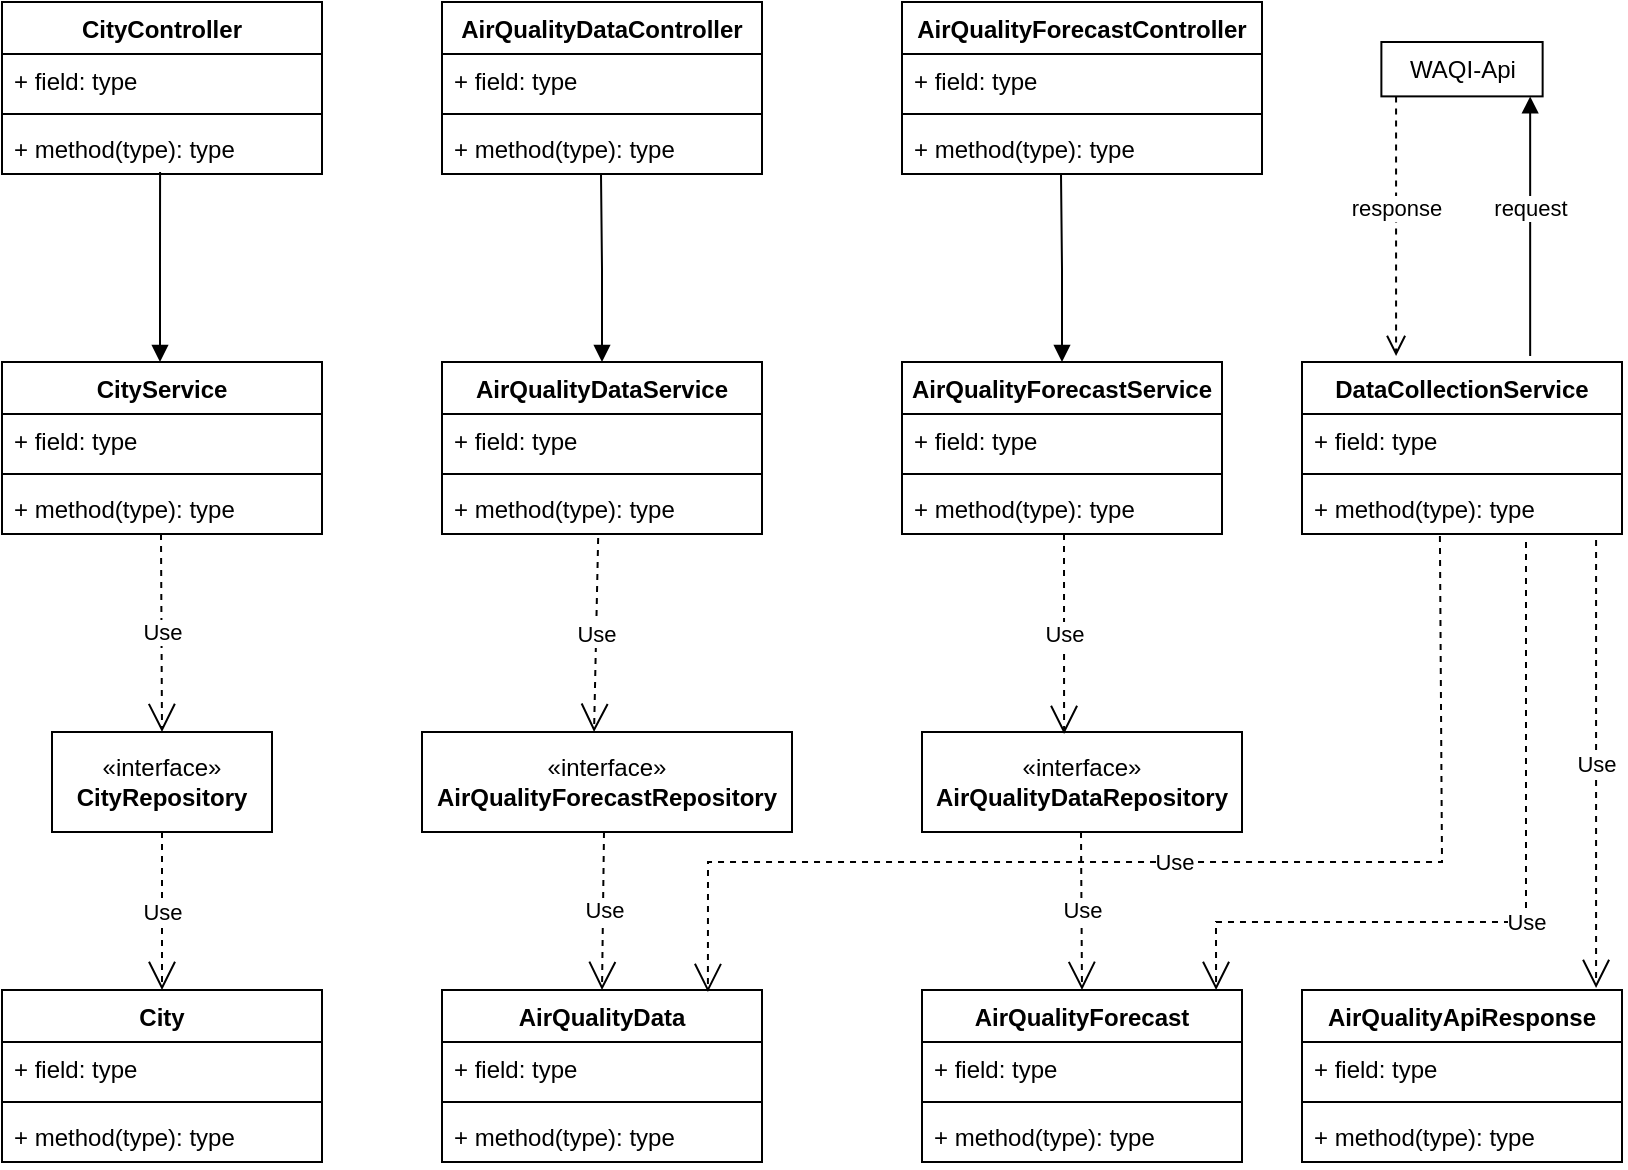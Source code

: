 <mxfile version="23.0.2" type="device">
  <diagram name="Page-1" id="no8jkM7QutlQlsoZRPf8">
    <mxGraphModel dx="796" dy="724" grid="1" gridSize="10" guides="1" tooltips="1" connect="1" arrows="1" fold="1" page="1" pageScale="1" pageWidth="850" pageHeight="1100" math="0" shadow="0">
      <root>
        <mxCell id="0" />
        <mxCell id="1" parent="0" />
        <mxCell id="9ZeSZM7otfg3S4Ea9CT4-1" value="City" style="swimlane;fontStyle=1;align=center;verticalAlign=top;childLayout=stackLayout;horizontal=1;startSize=26;horizontalStack=0;resizeParent=1;resizeParentMax=0;resizeLast=0;collapsible=1;marginBottom=0;whiteSpace=wrap;html=1;" parent="1" vertex="1">
          <mxGeometry x="20" y="654" width="160" height="86" as="geometry" />
        </mxCell>
        <mxCell id="9ZeSZM7otfg3S4Ea9CT4-2" value="+ field: type" style="text;strokeColor=none;fillColor=none;align=left;verticalAlign=top;spacingLeft=4;spacingRight=4;overflow=hidden;rotatable=0;points=[[0,0.5],[1,0.5]];portConstraint=eastwest;whiteSpace=wrap;html=1;" parent="9ZeSZM7otfg3S4Ea9CT4-1" vertex="1">
          <mxGeometry y="26" width="160" height="26" as="geometry" />
        </mxCell>
        <mxCell id="9ZeSZM7otfg3S4Ea9CT4-3" value="" style="line;strokeWidth=1;fillColor=none;align=left;verticalAlign=middle;spacingTop=-1;spacingLeft=3;spacingRight=3;rotatable=0;labelPosition=right;points=[];portConstraint=eastwest;strokeColor=inherit;" parent="9ZeSZM7otfg3S4Ea9CT4-1" vertex="1">
          <mxGeometry y="52" width="160" height="8" as="geometry" />
        </mxCell>
        <mxCell id="9ZeSZM7otfg3S4Ea9CT4-4" value="+ method(type): type" style="text;strokeColor=none;fillColor=none;align=left;verticalAlign=top;spacingLeft=4;spacingRight=4;overflow=hidden;rotatable=0;points=[[0,0.5],[1,0.5]];portConstraint=eastwest;whiteSpace=wrap;html=1;" parent="9ZeSZM7otfg3S4Ea9CT4-1" vertex="1">
          <mxGeometry y="60" width="160" height="26" as="geometry" />
        </mxCell>
        <mxCell id="jOnIbuzmhNwvwTyHsU3S-1" value="AirQualityData" style="swimlane;fontStyle=1;align=center;verticalAlign=top;childLayout=stackLayout;horizontal=1;startSize=26;horizontalStack=0;resizeParent=1;resizeParentMax=0;resizeLast=0;collapsible=1;marginBottom=0;whiteSpace=wrap;html=1;" vertex="1" parent="1">
          <mxGeometry x="240" y="654" width="160" height="86" as="geometry" />
        </mxCell>
        <mxCell id="jOnIbuzmhNwvwTyHsU3S-2" value="+ field: type" style="text;strokeColor=none;fillColor=none;align=left;verticalAlign=top;spacingLeft=4;spacingRight=4;overflow=hidden;rotatable=0;points=[[0,0.5],[1,0.5]];portConstraint=eastwest;whiteSpace=wrap;html=1;" vertex="1" parent="jOnIbuzmhNwvwTyHsU3S-1">
          <mxGeometry y="26" width="160" height="26" as="geometry" />
        </mxCell>
        <mxCell id="jOnIbuzmhNwvwTyHsU3S-3" value="" style="line;strokeWidth=1;fillColor=none;align=left;verticalAlign=middle;spacingTop=-1;spacingLeft=3;spacingRight=3;rotatable=0;labelPosition=right;points=[];portConstraint=eastwest;strokeColor=inherit;" vertex="1" parent="jOnIbuzmhNwvwTyHsU3S-1">
          <mxGeometry y="52" width="160" height="8" as="geometry" />
        </mxCell>
        <mxCell id="jOnIbuzmhNwvwTyHsU3S-4" value="+ method(type): type" style="text;strokeColor=none;fillColor=none;align=left;verticalAlign=top;spacingLeft=4;spacingRight=4;overflow=hidden;rotatable=0;points=[[0,0.5],[1,0.5]];portConstraint=eastwest;whiteSpace=wrap;html=1;" vertex="1" parent="jOnIbuzmhNwvwTyHsU3S-1">
          <mxGeometry y="60" width="160" height="26" as="geometry" />
        </mxCell>
        <mxCell id="jOnIbuzmhNwvwTyHsU3S-5" value="AirQualityForecast" style="swimlane;fontStyle=1;align=center;verticalAlign=top;childLayout=stackLayout;horizontal=1;startSize=26;horizontalStack=0;resizeParent=1;resizeParentMax=0;resizeLast=0;collapsible=1;marginBottom=0;whiteSpace=wrap;html=1;" vertex="1" parent="1">
          <mxGeometry x="480" y="654" width="160" height="86" as="geometry" />
        </mxCell>
        <mxCell id="jOnIbuzmhNwvwTyHsU3S-6" value="+ field: type" style="text;strokeColor=none;fillColor=none;align=left;verticalAlign=top;spacingLeft=4;spacingRight=4;overflow=hidden;rotatable=0;points=[[0,0.5],[1,0.5]];portConstraint=eastwest;whiteSpace=wrap;html=1;" vertex="1" parent="jOnIbuzmhNwvwTyHsU3S-5">
          <mxGeometry y="26" width="160" height="26" as="geometry" />
        </mxCell>
        <mxCell id="jOnIbuzmhNwvwTyHsU3S-7" value="" style="line;strokeWidth=1;fillColor=none;align=left;verticalAlign=middle;spacingTop=-1;spacingLeft=3;spacingRight=3;rotatable=0;labelPosition=right;points=[];portConstraint=eastwest;strokeColor=inherit;" vertex="1" parent="jOnIbuzmhNwvwTyHsU3S-5">
          <mxGeometry y="52" width="160" height="8" as="geometry" />
        </mxCell>
        <mxCell id="jOnIbuzmhNwvwTyHsU3S-8" value="+ method(type): type" style="text;strokeColor=none;fillColor=none;align=left;verticalAlign=top;spacingLeft=4;spacingRight=4;overflow=hidden;rotatable=0;points=[[0,0.5],[1,0.5]];portConstraint=eastwest;whiteSpace=wrap;html=1;" vertex="1" parent="jOnIbuzmhNwvwTyHsU3S-5">
          <mxGeometry y="60" width="160" height="26" as="geometry" />
        </mxCell>
        <mxCell id="jOnIbuzmhNwvwTyHsU3S-9" value="AirQualityDataService" style="swimlane;fontStyle=1;align=center;verticalAlign=top;childLayout=stackLayout;horizontal=1;startSize=26;horizontalStack=0;resizeParent=1;resizeParentMax=0;resizeLast=0;collapsible=1;marginBottom=0;whiteSpace=wrap;html=1;" vertex="1" parent="1">
          <mxGeometry x="240" y="340" width="160" height="86" as="geometry" />
        </mxCell>
        <mxCell id="jOnIbuzmhNwvwTyHsU3S-10" value="+ field: type" style="text;strokeColor=none;fillColor=none;align=left;verticalAlign=top;spacingLeft=4;spacingRight=4;overflow=hidden;rotatable=0;points=[[0,0.5],[1,0.5]];portConstraint=eastwest;whiteSpace=wrap;html=1;" vertex="1" parent="jOnIbuzmhNwvwTyHsU3S-9">
          <mxGeometry y="26" width="160" height="26" as="geometry" />
        </mxCell>
        <mxCell id="jOnIbuzmhNwvwTyHsU3S-11" value="" style="line;strokeWidth=1;fillColor=none;align=left;verticalAlign=middle;spacingTop=-1;spacingLeft=3;spacingRight=3;rotatable=0;labelPosition=right;points=[];portConstraint=eastwest;strokeColor=inherit;" vertex="1" parent="jOnIbuzmhNwvwTyHsU3S-9">
          <mxGeometry y="52" width="160" height="8" as="geometry" />
        </mxCell>
        <mxCell id="jOnIbuzmhNwvwTyHsU3S-12" value="+ method(type): type" style="text;strokeColor=none;fillColor=none;align=left;verticalAlign=top;spacingLeft=4;spacingRight=4;overflow=hidden;rotatable=0;points=[[0,0.5],[1,0.5]];portConstraint=eastwest;whiteSpace=wrap;html=1;" vertex="1" parent="jOnIbuzmhNwvwTyHsU3S-9">
          <mxGeometry y="60" width="160" height="26" as="geometry" />
        </mxCell>
        <mxCell id="jOnIbuzmhNwvwTyHsU3S-13" value="CityService" style="swimlane;fontStyle=1;align=center;verticalAlign=top;childLayout=stackLayout;horizontal=1;startSize=26;horizontalStack=0;resizeParent=1;resizeParentMax=0;resizeLast=0;collapsible=1;marginBottom=0;whiteSpace=wrap;html=1;" vertex="1" parent="1">
          <mxGeometry x="20" y="340" width="160" height="86" as="geometry" />
        </mxCell>
        <mxCell id="jOnIbuzmhNwvwTyHsU3S-14" value="+ field: type" style="text;strokeColor=none;fillColor=none;align=left;verticalAlign=top;spacingLeft=4;spacingRight=4;overflow=hidden;rotatable=0;points=[[0,0.5],[1,0.5]];portConstraint=eastwest;whiteSpace=wrap;html=1;" vertex="1" parent="jOnIbuzmhNwvwTyHsU3S-13">
          <mxGeometry y="26" width="160" height="26" as="geometry" />
        </mxCell>
        <mxCell id="jOnIbuzmhNwvwTyHsU3S-15" value="" style="line;strokeWidth=1;fillColor=none;align=left;verticalAlign=middle;spacingTop=-1;spacingLeft=3;spacingRight=3;rotatable=0;labelPosition=right;points=[];portConstraint=eastwest;strokeColor=inherit;" vertex="1" parent="jOnIbuzmhNwvwTyHsU3S-13">
          <mxGeometry y="52" width="160" height="8" as="geometry" />
        </mxCell>
        <mxCell id="jOnIbuzmhNwvwTyHsU3S-16" value="+ method(type): type" style="text;strokeColor=none;fillColor=none;align=left;verticalAlign=top;spacingLeft=4;spacingRight=4;overflow=hidden;rotatable=0;points=[[0,0.5],[1,0.5]];portConstraint=eastwest;whiteSpace=wrap;html=1;" vertex="1" parent="jOnIbuzmhNwvwTyHsU3S-13">
          <mxGeometry y="60" width="160" height="26" as="geometry" />
        </mxCell>
        <mxCell id="jOnIbuzmhNwvwTyHsU3S-17" value="AirQualityForecastService" style="swimlane;fontStyle=1;align=center;verticalAlign=top;childLayout=stackLayout;horizontal=1;startSize=26;horizontalStack=0;resizeParent=1;resizeParentMax=0;resizeLast=0;collapsible=1;marginBottom=0;whiteSpace=wrap;html=1;" vertex="1" parent="1">
          <mxGeometry x="470" y="340" width="160" height="86" as="geometry" />
        </mxCell>
        <mxCell id="jOnIbuzmhNwvwTyHsU3S-18" value="+ field: type" style="text;strokeColor=none;fillColor=none;align=left;verticalAlign=top;spacingLeft=4;spacingRight=4;overflow=hidden;rotatable=0;points=[[0,0.5],[1,0.5]];portConstraint=eastwest;whiteSpace=wrap;html=1;" vertex="1" parent="jOnIbuzmhNwvwTyHsU3S-17">
          <mxGeometry y="26" width="160" height="26" as="geometry" />
        </mxCell>
        <mxCell id="jOnIbuzmhNwvwTyHsU3S-19" value="" style="line;strokeWidth=1;fillColor=none;align=left;verticalAlign=middle;spacingTop=-1;spacingLeft=3;spacingRight=3;rotatable=0;labelPosition=right;points=[];portConstraint=eastwest;strokeColor=inherit;" vertex="1" parent="jOnIbuzmhNwvwTyHsU3S-17">
          <mxGeometry y="52" width="160" height="8" as="geometry" />
        </mxCell>
        <mxCell id="jOnIbuzmhNwvwTyHsU3S-20" value="+ method(type): type" style="text;strokeColor=none;fillColor=none;align=left;verticalAlign=top;spacingLeft=4;spacingRight=4;overflow=hidden;rotatable=0;points=[[0,0.5],[1,0.5]];portConstraint=eastwest;whiteSpace=wrap;html=1;" vertex="1" parent="jOnIbuzmhNwvwTyHsU3S-17">
          <mxGeometry y="60" width="160" height="26" as="geometry" />
        </mxCell>
        <mxCell id="jOnIbuzmhNwvwTyHsU3S-21" value="AirQualityDataController" style="swimlane;fontStyle=1;align=center;verticalAlign=top;childLayout=stackLayout;horizontal=1;startSize=26;horizontalStack=0;resizeParent=1;resizeParentMax=0;resizeLast=0;collapsible=1;marginBottom=0;whiteSpace=wrap;html=1;" vertex="1" parent="1">
          <mxGeometry x="240" y="160" width="160" height="86" as="geometry" />
        </mxCell>
        <mxCell id="jOnIbuzmhNwvwTyHsU3S-22" value="+ field: type" style="text;strokeColor=none;fillColor=none;align=left;verticalAlign=top;spacingLeft=4;spacingRight=4;overflow=hidden;rotatable=0;points=[[0,0.5],[1,0.5]];portConstraint=eastwest;whiteSpace=wrap;html=1;" vertex="1" parent="jOnIbuzmhNwvwTyHsU3S-21">
          <mxGeometry y="26" width="160" height="26" as="geometry" />
        </mxCell>
        <mxCell id="jOnIbuzmhNwvwTyHsU3S-23" value="" style="line;strokeWidth=1;fillColor=none;align=left;verticalAlign=middle;spacingTop=-1;spacingLeft=3;spacingRight=3;rotatable=0;labelPosition=right;points=[];portConstraint=eastwest;strokeColor=inherit;" vertex="1" parent="jOnIbuzmhNwvwTyHsU3S-21">
          <mxGeometry y="52" width="160" height="8" as="geometry" />
        </mxCell>
        <mxCell id="jOnIbuzmhNwvwTyHsU3S-24" value="+ method(type): type" style="text;strokeColor=none;fillColor=none;align=left;verticalAlign=top;spacingLeft=4;spacingRight=4;overflow=hidden;rotatable=0;points=[[0,0.5],[1,0.5]];portConstraint=eastwest;whiteSpace=wrap;html=1;" vertex="1" parent="jOnIbuzmhNwvwTyHsU3S-21">
          <mxGeometry y="60" width="160" height="26" as="geometry" />
        </mxCell>
        <mxCell id="jOnIbuzmhNwvwTyHsU3S-25" value="AirQualityForecastController" style="swimlane;fontStyle=1;align=center;verticalAlign=top;childLayout=stackLayout;horizontal=1;startSize=26;horizontalStack=0;resizeParent=1;resizeParentMax=0;resizeLast=0;collapsible=1;marginBottom=0;whiteSpace=wrap;html=1;" vertex="1" parent="1">
          <mxGeometry x="470" y="160" width="180" height="86" as="geometry" />
        </mxCell>
        <mxCell id="jOnIbuzmhNwvwTyHsU3S-26" value="+ field: type" style="text;strokeColor=none;fillColor=none;align=left;verticalAlign=top;spacingLeft=4;spacingRight=4;overflow=hidden;rotatable=0;points=[[0,0.5],[1,0.5]];portConstraint=eastwest;whiteSpace=wrap;html=1;" vertex="1" parent="jOnIbuzmhNwvwTyHsU3S-25">
          <mxGeometry y="26" width="180" height="26" as="geometry" />
        </mxCell>
        <mxCell id="jOnIbuzmhNwvwTyHsU3S-27" value="" style="line;strokeWidth=1;fillColor=none;align=left;verticalAlign=middle;spacingTop=-1;spacingLeft=3;spacingRight=3;rotatable=0;labelPosition=right;points=[];portConstraint=eastwest;strokeColor=inherit;" vertex="1" parent="jOnIbuzmhNwvwTyHsU3S-25">
          <mxGeometry y="52" width="180" height="8" as="geometry" />
        </mxCell>
        <mxCell id="jOnIbuzmhNwvwTyHsU3S-28" value="+ method(type): type" style="text;strokeColor=none;fillColor=none;align=left;verticalAlign=top;spacingLeft=4;spacingRight=4;overflow=hidden;rotatable=0;points=[[0,0.5],[1,0.5]];portConstraint=eastwest;whiteSpace=wrap;html=1;" vertex="1" parent="jOnIbuzmhNwvwTyHsU3S-25">
          <mxGeometry y="60" width="180" height="26" as="geometry" />
        </mxCell>
        <mxCell id="jOnIbuzmhNwvwTyHsU3S-29" value="CityController" style="swimlane;fontStyle=1;align=center;verticalAlign=top;childLayout=stackLayout;horizontal=1;startSize=26;horizontalStack=0;resizeParent=1;resizeParentMax=0;resizeLast=0;collapsible=1;marginBottom=0;whiteSpace=wrap;html=1;" vertex="1" parent="1">
          <mxGeometry x="20" y="160" width="160" height="86" as="geometry" />
        </mxCell>
        <mxCell id="jOnIbuzmhNwvwTyHsU3S-30" value="+ field: type" style="text;strokeColor=none;fillColor=none;align=left;verticalAlign=top;spacingLeft=4;spacingRight=4;overflow=hidden;rotatable=0;points=[[0,0.5],[1,0.5]];portConstraint=eastwest;whiteSpace=wrap;html=1;" vertex="1" parent="jOnIbuzmhNwvwTyHsU3S-29">
          <mxGeometry y="26" width="160" height="26" as="geometry" />
        </mxCell>
        <mxCell id="jOnIbuzmhNwvwTyHsU3S-31" value="" style="line;strokeWidth=1;fillColor=none;align=left;verticalAlign=middle;spacingTop=-1;spacingLeft=3;spacingRight=3;rotatable=0;labelPosition=right;points=[];portConstraint=eastwest;strokeColor=inherit;" vertex="1" parent="jOnIbuzmhNwvwTyHsU3S-29">
          <mxGeometry y="52" width="160" height="8" as="geometry" />
        </mxCell>
        <mxCell id="jOnIbuzmhNwvwTyHsU3S-32" value="+ method(type): type" style="text;strokeColor=none;fillColor=none;align=left;verticalAlign=top;spacingLeft=4;spacingRight=4;overflow=hidden;rotatable=0;points=[[0,0.5],[1,0.5]];portConstraint=eastwest;whiteSpace=wrap;html=1;" vertex="1" parent="jOnIbuzmhNwvwTyHsU3S-29">
          <mxGeometry y="60" width="160" height="26" as="geometry" />
        </mxCell>
        <mxCell id="jOnIbuzmhNwvwTyHsU3S-33" value="" style="endArrow=block;endFill=1;html=1;edgeStyle=orthogonalEdgeStyle;align=left;verticalAlign=top;rounded=0;exitX=0.494;exitY=0.962;exitDx=0;exitDy=0;exitPerimeter=0;" edge="1" parent="1" source="jOnIbuzmhNwvwTyHsU3S-32">
          <mxGeometry x="-1" relative="1" as="geometry">
            <mxPoint x="340" y="520" as="sourcePoint" />
            <mxPoint x="99" y="340" as="targetPoint" />
            <mxPoint as="offset" />
          </mxGeometry>
        </mxCell>
        <mxCell id="jOnIbuzmhNwvwTyHsU3S-37" value="" style="endArrow=block;endFill=1;html=1;edgeStyle=orthogonalEdgeStyle;align=left;verticalAlign=top;rounded=0;exitX=0.494;exitY=0.962;exitDx=0;exitDy=0;exitPerimeter=0;" edge="1" parent="1">
          <mxGeometry x="-1" relative="1" as="geometry">
            <mxPoint x="319.5" y="246" as="sourcePoint" />
            <mxPoint x="320" y="340" as="targetPoint" />
            <mxPoint as="offset" />
          </mxGeometry>
        </mxCell>
        <mxCell id="jOnIbuzmhNwvwTyHsU3S-40" value="" style="endArrow=block;endFill=1;html=1;edgeStyle=orthogonalEdgeStyle;align=left;verticalAlign=top;rounded=0;exitX=0.494;exitY=0.962;exitDx=0;exitDy=0;exitPerimeter=0;" edge="1" parent="1">
          <mxGeometry x="-1" relative="1" as="geometry">
            <mxPoint x="549.5" y="246" as="sourcePoint" />
            <mxPoint x="550" y="340" as="targetPoint" />
            <mxPoint as="offset" />
          </mxGeometry>
        </mxCell>
        <mxCell id="jOnIbuzmhNwvwTyHsU3S-41" value="«interface»&lt;br&gt;&lt;b&gt;CityRepository&lt;/b&gt;" style="html=1;whiteSpace=wrap;" vertex="1" parent="1">
          <mxGeometry x="45" y="525" width="110" height="50" as="geometry" />
        </mxCell>
        <mxCell id="jOnIbuzmhNwvwTyHsU3S-42" value="«interface»&lt;br&gt;&lt;b&gt;AirQualityForecastRepository&lt;/b&gt;" style="html=1;whiteSpace=wrap;" vertex="1" parent="1">
          <mxGeometry x="230" y="525" width="185" height="50" as="geometry" />
        </mxCell>
        <mxCell id="jOnIbuzmhNwvwTyHsU3S-43" value="«interface»&lt;br&gt;&lt;b&gt;AirQualityDataRepository&lt;/b&gt;" style="html=1;whiteSpace=wrap;" vertex="1" parent="1">
          <mxGeometry x="480" y="525" width="160" height="50" as="geometry" />
        </mxCell>
        <mxCell id="jOnIbuzmhNwvwTyHsU3S-44" value="Use" style="endArrow=open;endSize=12;dashed=1;html=1;rounded=0;exitX=0.488;exitY=1.077;exitDx=0;exitDy=0;exitPerimeter=0;entryX=0.465;entryY=0;entryDx=0;entryDy=0;entryPerimeter=0;" edge="1" parent="1" source="jOnIbuzmhNwvwTyHsU3S-12" target="jOnIbuzmhNwvwTyHsU3S-42">
          <mxGeometry width="160" relative="1" as="geometry">
            <mxPoint x="340" y="520" as="sourcePoint" />
            <mxPoint x="318" y="520" as="targetPoint" />
          </mxGeometry>
        </mxCell>
        <mxCell id="jOnIbuzmhNwvwTyHsU3S-46" value="Use" style="endArrow=open;endSize=12;dashed=1;html=1;rounded=0;exitX=0.5;exitY=1;exitDx=0;exitDy=0;entryX=0.5;entryY=0;entryDx=0;entryDy=0;" edge="1" parent="1" source="jOnIbuzmhNwvwTyHsU3S-41" target="9ZeSZM7otfg3S4Ea9CT4-1">
          <mxGeometry width="160" relative="1" as="geometry">
            <mxPoint x="90" y="600" as="sourcePoint" />
            <mxPoint x="100" y="650" as="targetPoint" />
          </mxGeometry>
        </mxCell>
        <mxCell id="jOnIbuzmhNwvwTyHsU3S-48" value="Use" style="endArrow=open;endSize=12;dashed=1;html=1;rounded=0;exitX=0.5;exitY=1;exitDx=0;exitDy=0;entryX=0.5;entryY=0;entryDx=0;entryDy=0;" edge="1" parent="1" target="jOnIbuzmhNwvwTyHsU3S-41">
          <mxGeometry width="160" relative="1" as="geometry">
            <mxPoint x="99.5" y="426" as="sourcePoint" />
            <mxPoint x="99.5" y="501" as="targetPoint" />
          </mxGeometry>
        </mxCell>
        <mxCell id="jOnIbuzmhNwvwTyHsU3S-49" value="Use" style="endArrow=open;endSize=12;dashed=1;html=1;rounded=0;exitX=0.488;exitY=1.077;exitDx=0;exitDy=0;exitPerimeter=0;entryX=0.5;entryY=0;entryDx=0;entryDy=0;" edge="1" parent="1" target="jOnIbuzmhNwvwTyHsU3S-1">
          <mxGeometry width="160" relative="1" as="geometry">
            <mxPoint x="321" y="575" as="sourcePoint" />
            <mxPoint x="319" y="650" as="targetPoint" />
          </mxGeometry>
        </mxCell>
        <mxCell id="jOnIbuzmhNwvwTyHsU3S-50" value="Use" style="endArrow=open;endSize=12;dashed=1;html=1;rounded=0;exitX=0.488;exitY=1.077;exitDx=0;exitDy=0;exitPerimeter=0;entryX=0.444;entryY=0.02;entryDx=0;entryDy=0;entryPerimeter=0;" edge="1" parent="1" target="jOnIbuzmhNwvwTyHsU3S-43">
          <mxGeometry width="160" relative="1" as="geometry">
            <mxPoint x="551" y="426" as="sourcePoint" />
            <mxPoint x="549" y="523" as="targetPoint" />
          </mxGeometry>
        </mxCell>
        <mxCell id="jOnIbuzmhNwvwTyHsU3S-51" value="Use" style="endArrow=open;endSize=12;dashed=1;html=1;rounded=0;exitX=0.488;exitY=1.077;exitDx=0;exitDy=0;exitPerimeter=0;entryX=0.5;entryY=0;entryDx=0;entryDy=0;" edge="1" parent="1" target="jOnIbuzmhNwvwTyHsU3S-5">
          <mxGeometry width="160" relative="1" as="geometry">
            <mxPoint x="559.5" y="575" as="sourcePoint" />
            <mxPoint x="560" y="650" as="targetPoint" />
          </mxGeometry>
        </mxCell>
        <mxCell id="jOnIbuzmhNwvwTyHsU3S-52" value="DataCollectionService&lt;br&gt;" style="swimlane;fontStyle=1;align=center;verticalAlign=top;childLayout=stackLayout;horizontal=1;startSize=26;horizontalStack=0;resizeParent=1;resizeParentMax=0;resizeLast=0;collapsible=1;marginBottom=0;whiteSpace=wrap;html=1;" vertex="1" parent="1">
          <mxGeometry x="670" y="340" width="160" height="86" as="geometry" />
        </mxCell>
        <mxCell id="jOnIbuzmhNwvwTyHsU3S-53" value="+ field: type" style="text;strokeColor=none;fillColor=none;align=left;verticalAlign=top;spacingLeft=4;spacingRight=4;overflow=hidden;rotatable=0;points=[[0,0.5],[1,0.5]];portConstraint=eastwest;whiteSpace=wrap;html=1;" vertex="1" parent="jOnIbuzmhNwvwTyHsU3S-52">
          <mxGeometry y="26" width="160" height="26" as="geometry" />
        </mxCell>
        <mxCell id="jOnIbuzmhNwvwTyHsU3S-54" value="" style="line;strokeWidth=1;fillColor=none;align=left;verticalAlign=middle;spacingTop=-1;spacingLeft=3;spacingRight=3;rotatable=0;labelPosition=right;points=[];portConstraint=eastwest;strokeColor=inherit;" vertex="1" parent="jOnIbuzmhNwvwTyHsU3S-52">
          <mxGeometry y="52" width="160" height="8" as="geometry" />
        </mxCell>
        <mxCell id="jOnIbuzmhNwvwTyHsU3S-55" value="+ method(type): type" style="text;strokeColor=none;fillColor=none;align=left;verticalAlign=top;spacingLeft=4;spacingRight=4;overflow=hidden;rotatable=0;points=[[0,0.5],[1,0.5]];portConstraint=eastwest;whiteSpace=wrap;html=1;" vertex="1" parent="jOnIbuzmhNwvwTyHsU3S-52">
          <mxGeometry y="60" width="160" height="26" as="geometry" />
        </mxCell>
        <mxCell id="jOnIbuzmhNwvwTyHsU3S-59" value="AirQualityApiResponse" style="swimlane;fontStyle=1;align=center;verticalAlign=top;childLayout=stackLayout;horizontal=1;startSize=26;horizontalStack=0;resizeParent=1;resizeParentMax=0;resizeLast=0;collapsible=1;marginBottom=0;whiteSpace=wrap;html=1;" vertex="1" parent="1">
          <mxGeometry x="670" y="654" width="160" height="86" as="geometry" />
        </mxCell>
        <mxCell id="jOnIbuzmhNwvwTyHsU3S-60" value="+ field: type" style="text;strokeColor=none;fillColor=none;align=left;verticalAlign=top;spacingLeft=4;spacingRight=4;overflow=hidden;rotatable=0;points=[[0,0.5],[1,0.5]];portConstraint=eastwest;whiteSpace=wrap;html=1;" vertex="1" parent="jOnIbuzmhNwvwTyHsU3S-59">
          <mxGeometry y="26" width="160" height="26" as="geometry" />
        </mxCell>
        <mxCell id="jOnIbuzmhNwvwTyHsU3S-61" value="" style="line;strokeWidth=1;fillColor=none;align=left;verticalAlign=middle;spacingTop=-1;spacingLeft=3;spacingRight=3;rotatable=0;labelPosition=right;points=[];portConstraint=eastwest;strokeColor=inherit;" vertex="1" parent="jOnIbuzmhNwvwTyHsU3S-59">
          <mxGeometry y="52" width="160" height="8" as="geometry" />
        </mxCell>
        <mxCell id="jOnIbuzmhNwvwTyHsU3S-62" value="+ method(type): type" style="text;strokeColor=none;fillColor=none;align=left;verticalAlign=top;spacingLeft=4;spacingRight=4;overflow=hidden;rotatable=0;points=[[0,0.5],[1,0.5]];portConstraint=eastwest;whiteSpace=wrap;html=1;" vertex="1" parent="jOnIbuzmhNwvwTyHsU3S-59">
          <mxGeometry y="60" width="160" height="26" as="geometry" />
        </mxCell>
        <mxCell id="jOnIbuzmhNwvwTyHsU3S-64" value="Use" style="endArrow=open;endSize=12;dashed=1;html=1;rounded=0;exitX=0.431;exitY=1.038;exitDx=0;exitDy=0;exitPerimeter=0;entryX=0.831;entryY=0.012;entryDx=0;entryDy=0;entryPerimeter=0;" edge="1" parent="1" source="jOnIbuzmhNwvwTyHsU3S-55" target="jOnIbuzmhNwvwTyHsU3S-1">
          <mxGeometry width="160" relative="1" as="geometry">
            <mxPoint x="680" y="525" as="sourcePoint" />
            <mxPoint x="840" y="525" as="targetPoint" />
            <Array as="points">
              <mxPoint x="740" y="590" />
              <mxPoint x="373" y="590" />
            </Array>
          </mxGeometry>
        </mxCell>
        <mxCell id="jOnIbuzmhNwvwTyHsU3S-65" value="Use" style="endArrow=open;endSize=12;dashed=1;html=1;rounded=0;exitX=0.7;exitY=1.154;exitDx=0;exitDy=0;exitPerimeter=0;entryX=0.919;entryY=0;entryDx=0;entryDy=0;entryPerimeter=0;" edge="1" parent="1" source="jOnIbuzmhNwvwTyHsU3S-55" target="jOnIbuzmhNwvwTyHsU3S-5">
          <mxGeometry width="160" relative="1" as="geometry">
            <mxPoint x="650" y="500" as="sourcePoint" />
            <mxPoint x="780" y="590" as="targetPoint" />
            <Array as="points">
              <mxPoint x="782" y="620" />
              <mxPoint x="627" y="620" />
            </Array>
          </mxGeometry>
        </mxCell>
        <mxCell id="jOnIbuzmhNwvwTyHsU3S-66" value="Use" style="endArrow=open;endSize=12;dashed=1;html=1;rounded=0;exitX=0.919;exitY=1.115;exitDx=0;exitDy=0;exitPerimeter=0;entryX=0.919;entryY=-0.012;entryDx=0;entryDy=0;entryPerimeter=0;" edge="1" parent="1" source="jOnIbuzmhNwvwTyHsU3S-55" target="jOnIbuzmhNwvwTyHsU3S-59">
          <mxGeometry width="160" relative="1" as="geometry">
            <mxPoint x="660" y="500" as="sourcePoint" />
            <mxPoint x="820" y="500" as="targetPoint" />
          </mxGeometry>
        </mxCell>
        <mxCell id="jOnIbuzmhNwvwTyHsU3S-67" value="WAQI-Api" style="html=1;points=[[0,0,0,0,5],[0,1,0,0,-5],[1,0,0,0,5],[1,1,0,0,-5]];perimeter=orthogonalPerimeter;outlineConnect=0;targetShapes=umlLifeline;portConstraint=eastwest;newEdgeStyle={&quot;curved&quot;:0,&quot;rounded&quot;:0};rotation=0;direction=east;" vertex="1" parent="1">
          <mxGeometry x="709.69" y="180" width="80.63" height="27.19" as="geometry" />
        </mxCell>
        <mxCell id="jOnIbuzmhNwvwTyHsU3S-68" value="request" style="html=1;verticalAlign=bottom;endArrow=block;curved=0;rounded=0;exitX=0.713;exitY=-0.035;exitDx=0;exitDy=0;exitPerimeter=0;" edge="1" target="jOnIbuzmhNwvwTyHsU3S-67" parent="1" source="jOnIbuzmhNwvwTyHsU3S-52">
          <mxGeometry relative="1" as="geometry">
            <mxPoint x="790" y="330" as="sourcePoint" />
            <mxPoint x="790" y="210" as="targetPoint" />
          </mxGeometry>
        </mxCell>
        <mxCell id="jOnIbuzmhNwvwTyHsU3S-69" value="response" style="html=1;verticalAlign=bottom;endArrow=open;dashed=1;endSize=8;curved=0;rounded=0;entryX=0.294;entryY=-0.035;entryDx=0;entryDy=0;entryPerimeter=0;" edge="1" source="jOnIbuzmhNwvwTyHsU3S-67" parent="1" target="jOnIbuzmhNwvwTyHsU3S-52">
          <mxGeometry relative="1" as="geometry">
            <mxPoint x="790" y="251" as="targetPoint" />
            <mxPoint as="offset" />
          </mxGeometry>
        </mxCell>
      </root>
    </mxGraphModel>
  </diagram>
</mxfile>
